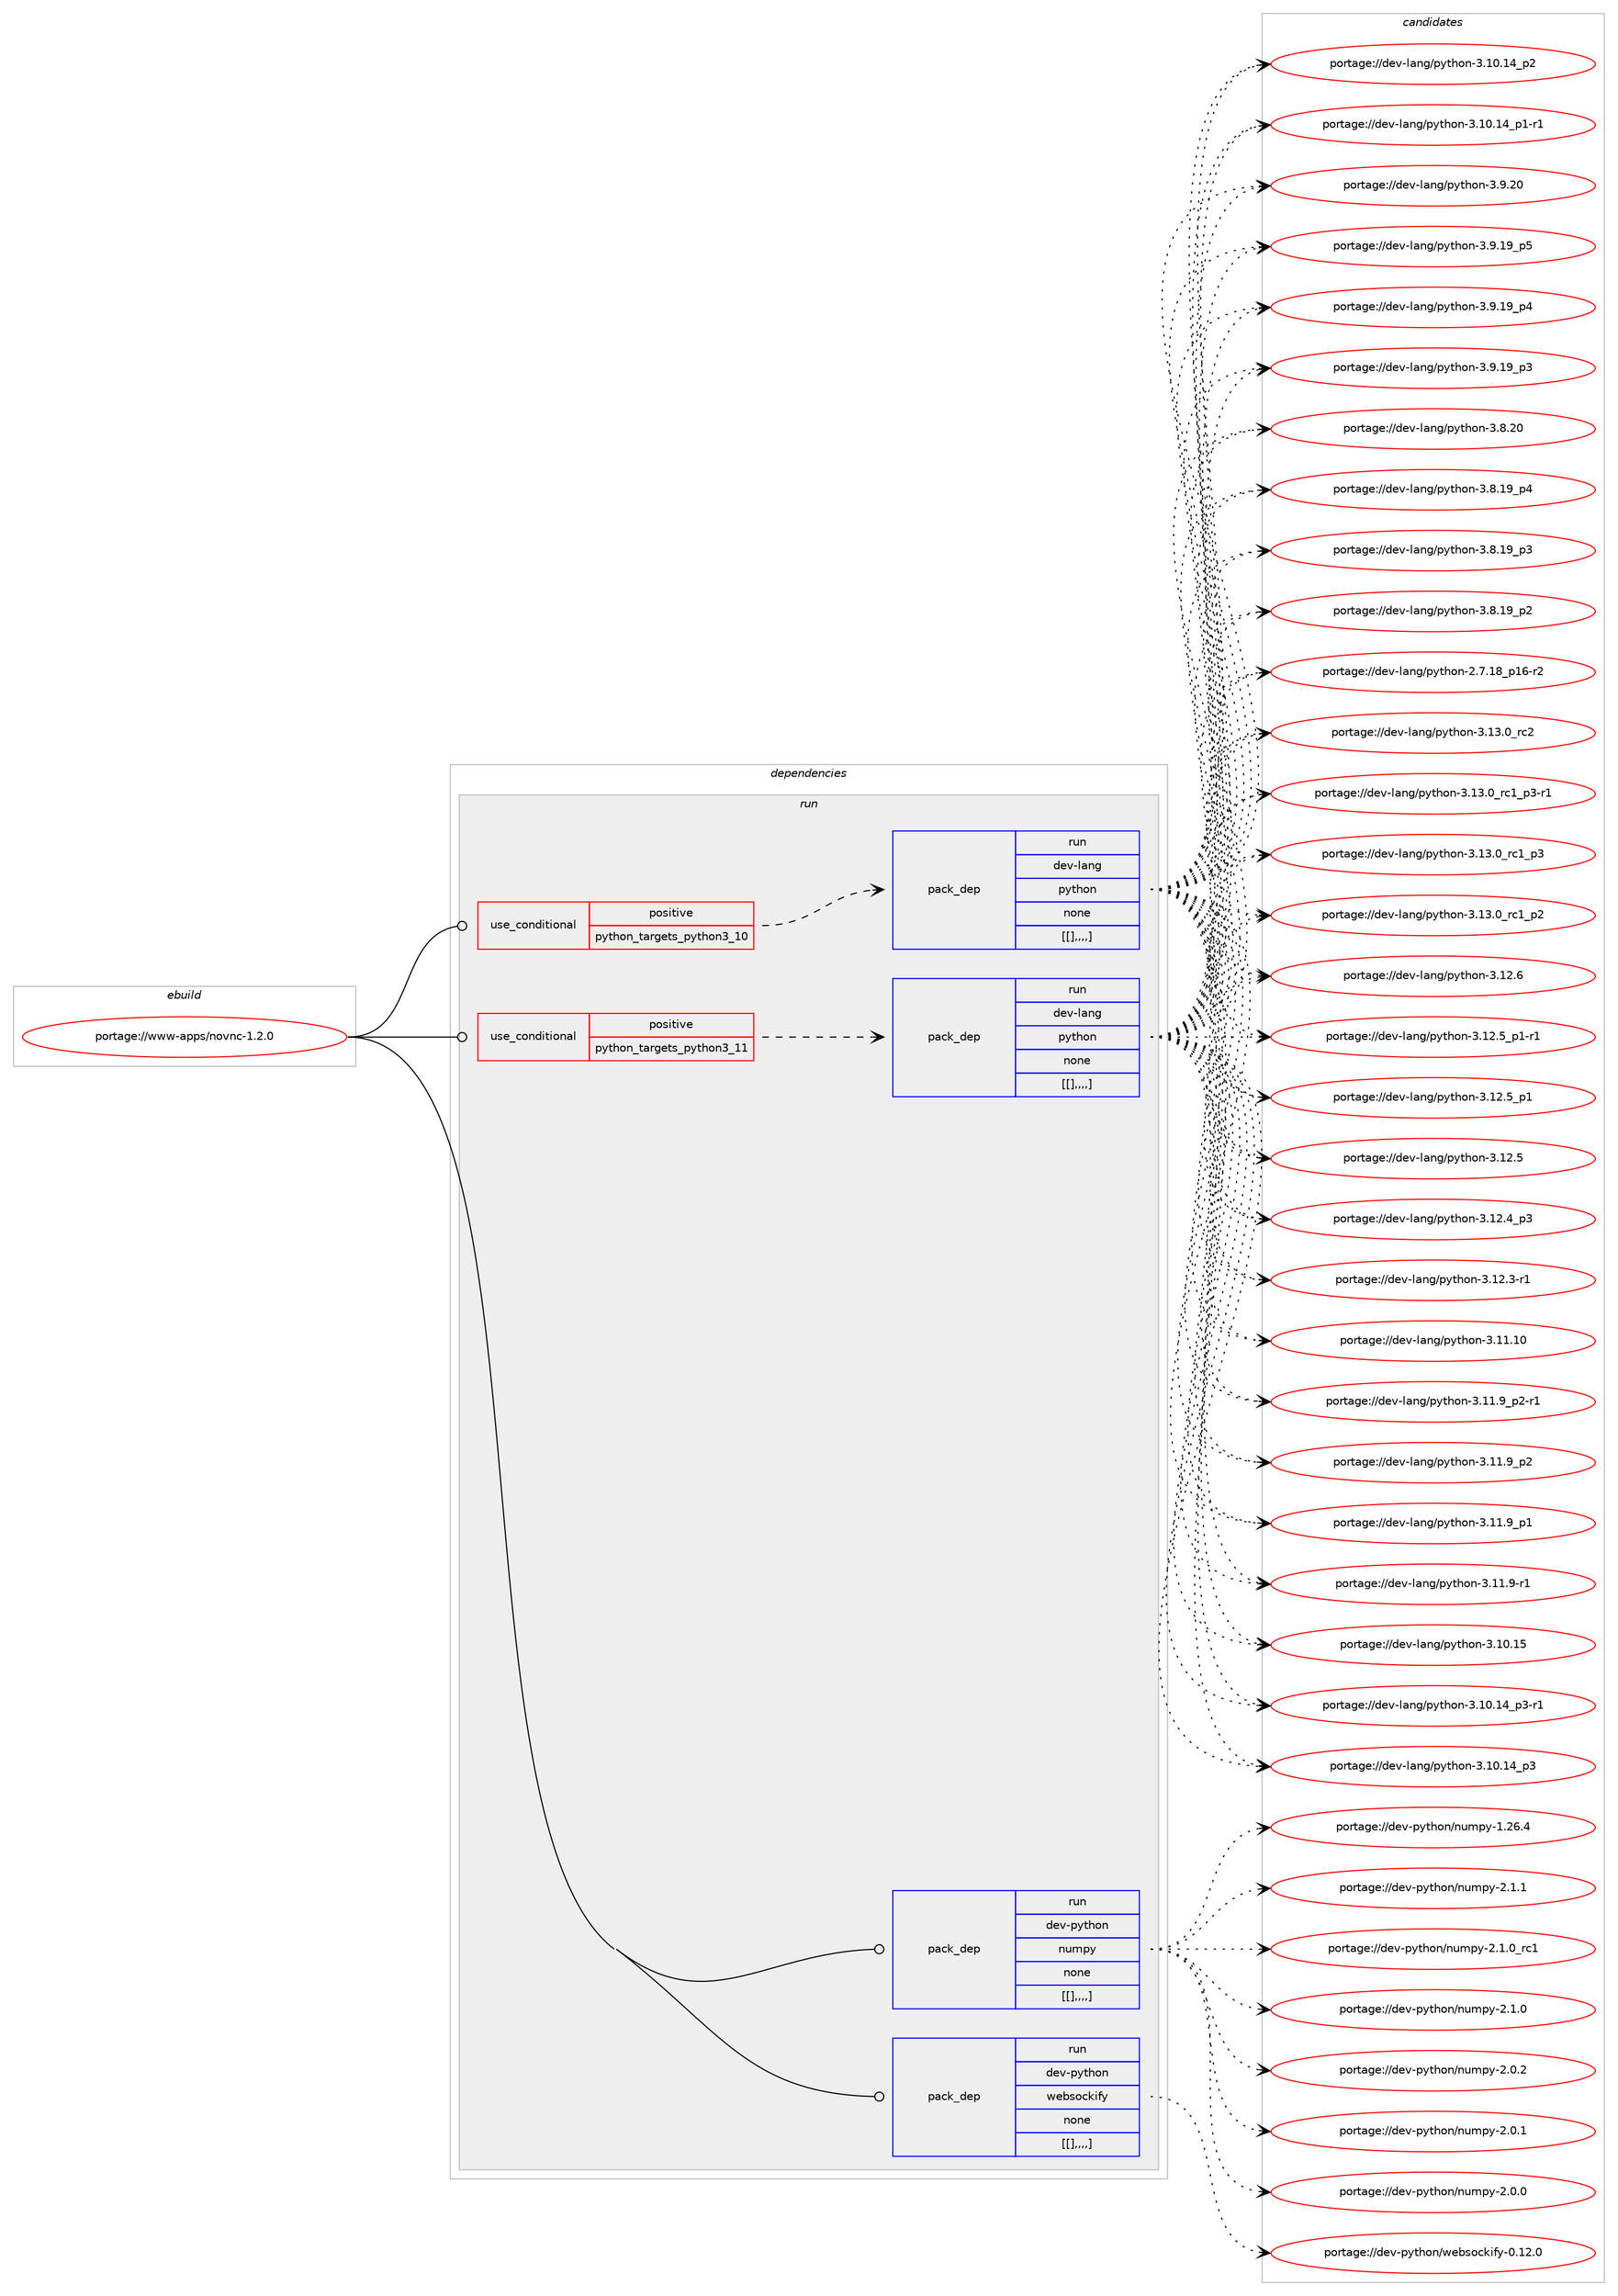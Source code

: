 digraph prolog {

# *************
# Graph options
# *************

newrank=true;
concentrate=true;
compound=true;
graph [rankdir=LR,fontname=Helvetica,fontsize=10,ranksep=1.5];#, ranksep=2.5, nodesep=0.2];
edge  [arrowhead=vee];
node  [fontname=Helvetica,fontsize=10];

# **********
# The ebuild
# **********

subgraph cluster_leftcol {
color=gray;
label=<<i>ebuild</i>>;
id [label="portage://www-apps/novnc-1.2.0", color=red, width=4, href="../www-apps/novnc-1.2.0.svg"];
}

# ****************
# The dependencies
# ****************

subgraph cluster_midcol {
color=gray;
label=<<i>dependencies</i>>;
subgraph cluster_compile {
fillcolor="#eeeeee";
style=filled;
label=<<i>compile</i>>;
}
subgraph cluster_compileandrun {
fillcolor="#eeeeee";
style=filled;
label=<<i>compile and run</i>>;
}
subgraph cluster_run {
fillcolor="#eeeeee";
style=filled;
label=<<i>run</i>>;
subgraph cond124025 {
dependency466199 [label=<<TABLE BORDER="0" CELLBORDER="1" CELLSPACING="0" CELLPADDING="4"><TR><TD ROWSPAN="3" CELLPADDING="10">use_conditional</TD></TR><TR><TD>positive</TD></TR><TR><TD>python_targets_python3_10</TD></TR></TABLE>>, shape=none, color=red];
subgraph pack338756 {
dependency466200 [label=<<TABLE BORDER="0" CELLBORDER="1" CELLSPACING="0" CELLPADDING="4" WIDTH="220"><TR><TD ROWSPAN="6" CELLPADDING="30">pack_dep</TD></TR><TR><TD WIDTH="110">run</TD></TR><TR><TD>dev-lang</TD></TR><TR><TD>python</TD></TR><TR><TD>none</TD></TR><TR><TD>[[],,,,]</TD></TR></TABLE>>, shape=none, color=blue];
}
dependency466199:e -> dependency466200:w [weight=20,style="dashed",arrowhead="vee"];
}
id:e -> dependency466199:w [weight=20,style="solid",arrowhead="odot"];
subgraph cond124026 {
dependency466201 [label=<<TABLE BORDER="0" CELLBORDER="1" CELLSPACING="0" CELLPADDING="4"><TR><TD ROWSPAN="3" CELLPADDING="10">use_conditional</TD></TR><TR><TD>positive</TD></TR><TR><TD>python_targets_python3_11</TD></TR></TABLE>>, shape=none, color=red];
subgraph pack338757 {
dependency466202 [label=<<TABLE BORDER="0" CELLBORDER="1" CELLSPACING="0" CELLPADDING="4" WIDTH="220"><TR><TD ROWSPAN="6" CELLPADDING="30">pack_dep</TD></TR><TR><TD WIDTH="110">run</TD></TR><TR><TD>dev-lang</TD></TR><TR><TD>python</TD></TR><TR><TD>none</TD></TR><TR><TD>[[],,,,]</TD></TR></TABLE>>, shape=none, color=blue];
}
dependency466201:e -> dependency466202:w [weight=20,style="dashed",arrowhead="vee"];
}
id:e -> dependency466201:w [weight=20,style="solid",arrowhead="odot"];
subgraph pack338758 {
dependency466203 [label=<<TABLE BORDER="0" CELLBORDER="1" CELLSPACING="0" CELLPADDING="4" WIDTH="220"><TR><TD ROWSPAN="6" CELLPADDING="30">pack_dep</TD></TR><TR><TD WIDTH="110">run</TD></TR><TR><TD>dev-python</TD></TR><TR><TD>numpy</TD></TR><TR><TD>none</TD></TR><TR><TD>[[],,,,]</TD></TR></TABLE>>, shape=none, color=blue];
}
id:e -> dependency466203:w [weight=20,style="solid",arrowhead="odot"];
subgraph pack338759 {
dependency466204 [label=<<TABLE BORDER="0" CELLBORDER="1" CELLSPACING="0" CELLPADDING="4" WIDTH="220"><TR><TD ROWSPAN="6" CELLPADDING="30">pack_dep</TD></TR><TR><TD WIDTH="110">run</TD></TR><TR><TD>dev-python</TD></TR><TR><TD>websockify</TD></TR><TR><TD>none</TD></TR><TR><TD>[[],,,,]</TD></TR></TABLE>>, shape=none, color=blue];
}
id:e -> dependency466204:w [weight=20,style="solid",arrowhead="odot"];
}
}

# **************
# The candidates
# **************

subgraph cluster_choices {
rank=same;
color=gray;
label=<<i>candidates</i>>;

subgraph choice338756 {
color=black;
nodesep=1;
choice10010111845108971101034711212111610411111045514649514648951149950 [label="portage://dev-lang/python-3.13.0_rc2", color=red, width=4,href="../dev-lang/python-3.13.0_rc2.svg"];
choice1001011184510897110103471121211161041111104551464951464895114994995112514511449 [label="portage://dev-lang/python-3.13.0_rc1_p3-r1", color=red, width=4,href="../dev-lang/python-3.13.0_rc1_p3-r1.svg"];
choice100101118451089711010347112121116104111110455146495146489511499499511251 [label="portage://dev-lang/python-3.13.0_rc1_p3", color=red, width=4,href="../dev-lang/python-3.13.0_rc1_p3.svg"];
choice100101118451089711010347112121116104111110455146495146489511499499511250 [label="portage://dev-lang/python-3.13.0_rc1_p2", color=red, width=4,href="../dev-lang/python-3.13.0_rc1_p2.svg"];
choice10010111845108971101034711212111610411111045514649504654 [label="portage://dev-lang/python-3.12.6", color=red, width=4,href="../dev-lang/python-3.12.6.svg"];
choice1001011184510897110103471121211161041111104551464950465395112494511449 [label="portage://dev-lang/python-3.12.5_p1-r1", color=red, width=4,href="../dev-lang/python-3.12.5_p1-r1.svg"];
choice100101118451089711010347112121116104111110455146495046539511249 [label="portage://dev-lang/python-3.12.5_p1", color=red, width=4,href="../dev-lang/python-3.12.5_p1.svg"];
choice10010111845108971101034711212111610411111045514649504653 [label="portage://dev-lang/python-3.12.5", color=red, width=4,href="../dev-lang/python-3.12.5.svg"];
choice100101118451089711010347112121116104111110455146495046529511251 [label="portage://dev-lang/python-3.12.4_p3", color=red, width=4,href="../dev-lang/python-3.12.4_p3.svg"];
choice100101118451089711010347112121116104111110455146495046514511449 [label="portage://dev-lang/python-3.12.3-r1", color=red, width=4,href="../dev-lang/python-3.12.3-r1.svg"];
choice1001011184510897110103471121211161041111104551464949464948 [label="portage://dev-lang/python-3.11.10", color=red, width=4,href="../dev-lang/python-3.11.10.svg"];
choice1001011184510897110103471121211161041111104551464949465795112504511449 [label="portage://dev-lang/python-3.11.9_p2-r1", color=red, width=4,href="../dev-lang/python-3.11.9_p2-r1.svg"];
choice100101118451089711010347112121116104111110455146494946579511250 [label="portage://dev-lang/python-3.11.9_p2", color=red, width=4,href="../dev-lang/python-3.11.9_p2.svg"];
choice100101118451089711010347112121116104111110455146494946579511249 [label="portage://dev-lang/python-3.11.9_p1", color=red, width=4,href="../dev-lang/python-3.11.9_p1.svg"];
choice100101118451089711010347112121116104111110455146494946574511449 [label="portage://dev-lang/python-3.11.9-r1", color=red, width=4,href="../dev-lang/python-3.11.9-r1.svg"];
choice1001011184510897110103471121211161041111104551464948464953 [label="portage://dev-lang/python-3.10.15", color=red, width=4,href="../dev-lang/python-3.10.15.svg"];
choice100101118451089711010347112121116104111110455146494846495295112514511449 [label="portage://dev-lang/python-3.10.14_p3-r1", color=red, width=4,href="../dev-lang/python-3.10.14_p3-r1.svg"];
choice10010111845108971101034711212111610411111045514649484649529511251 [label="portage://dev-lang/python-3.10.14_p3", color=red, width=4,href="../dev-lang/python-3.10.14_p3.svg"];
choice10010111845108971101034711212111610411111045514649484649529511250 [label="portage://dev-lang/python-3.10.14_p2", color=red, width=4,href="../dev-lang/python-3.10.14_p2.svg"];
choice100101118451089711010347112121116104111110455146494846495295112494511449 [label="portage://dev-lang/python-3.10.14_p1-r1", color=red, width=4,href="../dev-lang/python-3.10.14_p1-r1.svg"];
choice10010111845108971101034711212111610411111045514657465048 [label="portage://dev-lang/python-3.9.20", color=red, width=4,href="../dev-lang/python-3.9.20.svg"];
choice100101118451089711010347112121116104111110455146574649579511253 [label="portage://dev-lang/python-3.9.19_p5", color=red, width=4,href="../dev-lang/python-3.9.19_p5.svg"];
choice100101118451089711010347112121116104111110455146574649579511252 [label="portage://dev-lang/python-3.9.19_p4", color=red, width=4,href="../dev-lang/python-3.9.19_p4.svg"];
choice100101118451089711010347112121116104111110455146574649579511251 [label="portage://dev-lang/python-3.9.19_p3", color=red, width=4,href="../dev-lang/python-3.9.19_p3.svg"];
choice10010111845108971101034711212111610411111045514656465048 [label="portage://dev-lang/python-3.8.20", color=red, width=4,href="../dev-lang/python-3.8.20.svg"];
choice100101118451089711010347112121116104111110455146564649579511252 [label="portage://dev-lang/python-3.8.19_p4", color=red, width=4,href="../dev-lang/python-3.8.19_p4.svg"];
choice100101118451089711010347112121116104111110455146564649579511251 [label="portage://dev-lang/python-3.8.19_p3", color=red, width=4,href="../dev-lang/python-3.8.19_p3.svg"];
choice100101118451089711010347112121116104111110455146564649579511250 [label="portage://dev-lang/python-3.8.19_p2", color=red, width=4,href="../dev-lang/python-3.8.19_p2.svg"];
choice100101118451089711010347112121116104111110455046554649569511249544511450 [label="portage://dev-lang/python-2.7.18_p16-r2", color=red, width=4,href="../dev-lang/python-2.7.18_p16-r2.svg"];
dependency466200:e -> choice10010111845108971101034711212111610411111045514649514648951149950:w [style=dotted,weight="100"];
dependency466200:e -> choice1001011184510897110103471121211161041111104551464951464895114994995112514511449:w [style=dotted,weight="100"];
dependency466200:e -> choice100101118451089711010347112121116104111110455146495146489511499499511251:w [style=dotted,weight="100"];
dependency466200:e -> choice100101118451089711010347112121116104111110455146495146489511499499511250:w [style=dotted,weight="100"];
dependency466200:e -> choice10010111845108971101034711212111610411111045514649504654:w [style=dotted,weight="100"];
dependency466200:e -> choice1001011184510897110103471121211161041111104551464950465395112494511449:w [style=dotted,weight="100"];
dependency466200:e -> choice100101118451089711010347112121116104111110455146495046539511249:w [style=dotted,weight="100"];
dependency466200:e -> choice10010111845108971101034711212111610411111045514649504653:w [style=dotted,weight="100"];
dependency466200:e -> choice100101118451089711010347112121116104111110455146495046529511251:w [style=dotted,weight="100"];
dependency466200:e -> choice100101118451089711010347112121116104111110455146495046514511449:w [style=dotted,weight="100"];
dependency466200:e -> choice1001011184510897110103471121211161041111104551464949464948:w [style=dotted,weight="100"];
dependency466200:e -> choice1001011184510897110103471121211161041111104551464949465795112504511449:w [style=dotted,weight="100"];
dependency466200:e -> choice100101118451089711010347112121116104111110455146494946579511250:w [style=dotted,weight="100"];
dependency466200:e -> choice100101118451089711010347112121116104111110455146494946579511249:w [style=dotted,weight="100"];
dependency466200:e -> choice100101118451089711010347112121116104111110455146494946574511449:w [style=dotted,weight="100"];
dependency466200:e -> choice1001011184510897110103471121211161041111104551464948464953:w [style=dotted,weight="100"];
dependency466200:e -> choice100101118451089711010347112121116104111110455146494846495295112514511449:w [style=dotted,weight="100"];
dependency466200:e -> choice10010111845108971101034711212111610411111045514649484649529511251:w [style=dotted,weight="100"];
dependency466200:e -> choice10010111845108971101034711212111610411111045514649484649529511250:w [style=dotted,weight="100"];
dependency466200:e -> choice100101118451089711010347112121116104111110455146494846495295112494511449:w [style=dotted,weight="100"];
dependency466200:e -> choice10010111845108971101034711212111610411111045514657465048:w [style=dotted,weight="100"];
dependency466200:e -> choice100101118451089711010347112121116104111110455146574649579511253:w [style=dotted,weight="100"];
dependency466200:e -> choice100101118451089711010347112121116104111110455146574649579511252:w [style=dotted,weight="100"];
dependency466200:e -> choice100101118451089711010347112121116104111110455146574649579511251:w [style=dotted,weight="100"];
dependency466200:e -> choice10010111845108971101034711212111610411111045514656465048:w [style=dotted,weight="100"];
dependency466200:e -> choice100101118451089711010347112121116104111110455146564649579511252:w [style=dotted,weight="100"];
dependency466200:e -> choice100101118451089711010347112121116104111110455146564649579511251:w [style=dotted,weight="100"];
dependency466200:e -> choice100101118451089711010347112121116104111110455146564649579511250:w [style=dotted,weight="100"];
dependency466200:e -> choice100101118451089711010347112121116104111110455046554649569511249544511450:w [style=dotted,weight="100"];
}
subgraph choice338757 {
color=black;
nodesep=1;
choice10010111845108971101034711212111610411111045514649514648951149950 [label="portage://dev-lang/python-3.13.0_rc2", color=red, width=4,href="../dev-lang/python-3.13.0_rc2.svg"];
choice1001011184510897110103471121211161041111104551464951464895114994995112514511449 [label="portage://dev-lang/python-3.13.0_rc1_p3-r1", color=red, width=4,href="../dev-lang/python-3.13.0_rc1_p3-r1.svg"];
choice100101118451089711010347112121116104111110455146495146489511499499511251 [label="portage://dev-lang/python-3.13.0_rc1_p3", color=red, width=4,href="../dev-lang/python-3.13.0_rc1_p3.svg"];
choice100101118451089711010347112121116104111110455146495146489511499499511250 [label="portage://dev-lang/python-3.13.0_rc1_p2", color=red, width=4,href="../dev-lang/python-3.13.0_rc1_p2.svg"];
choice10010111845108971101034711212111610411111045514649504654 [label="portage://dev-lang/python-3.12.6", color=red, width=4,href="../dev-lang/python-3.12.6.svg"];
choice1001011184510897110103471121211161041111104551464950465395112494511449 [label="portage://dev-lang/python-3.12.5_p1-r1", color=red, width=4,href="../dev-lang/python-3.12.5_p1-r1.svg"];
choice100101118451089711010347112121116104111110455146495046539511249 [label="portage://dev-lang/python-3.12.5_p1", color=red, width=4,href="../dev-lang/python-3.12.5_p1.svg"];
choice10010111845108971101034711212111610411111045514649504653 [label="portage://dev-lang/python-3.12.5", color=red, width=4,href="../dev-lang/python-3.12.5.svg"];
choice100101118451089711010347112121116104111110455146495046529511251 [label="portage://dev-lang/python-3.12.4_p3", color=red, width=4,href="../dev-lang/python-3.12.4_p3.svg"];
choice100101118451089711010347112121116104111110455146495046514511449 [label="portage://dev-lang/python-3.12.3-r1", color=red, width=4,href="../dev-lang/python-3.12.3-r1.svg"];
choice1001011184510897110103471121211161041111104551464949464948 [label="portage://dev-lang/python-3.11.10", color=red, width=4,href="../dev-lang/python-3.11.10.svg"];
choice1001011184510897110103471121211161041111104551464949465795112504511449 [label="portage://dev-lang/python-3.11.9_p2-r1", color=red, width=4,href="../dev-lang/python-3.11.9_p2-r1.svg"];
choice100101118451089711010347112121116104111110455146494946579511250 [label="portage://dev-lang/python-3.11.9_p2", color=red, width=4,href="../dev-lang/python-3.11.9_p2.svg"];
choice100101118451089711010347112121116104111110455146494946579511249 [label="portage://dev-lang/python-3.11.9_p1", color=red, width=4,href="../dev-lang/python-3.11.9_p1.svg"];
choice100101118451089711010347112121116104111110455146494946574511449 [label="portage://dev-lang/python-3.11.9-r1", color=red, width=4,href="../dev-lang/python-3.11.9-r1.svg"];
choice1001011184510897110103471121211161041111104551464948464953 [label="portage://dev-lang/python-3.10.15", color=red, width=4,href="../dev-lang/python-3.10.15.svg"];
choice100101118451089711010347112121116104111110455146494846495295112514511449 [label="portage://dev-lang/python-3.10.14_p3-r1", color=red, width=4,href="../dev-lang/python-3.10.14_p3-r1.svg"];
choice10010111845108971101034711212111610411111045514649484649529511251 [label="portage://dev-lang/python-3.10.14_p3", color=red, width=4,href="../dev-lang/python-3.10.14_p3.svg"];
choice10010111845108971101034711212111610411111045514649484649529511250 [label="portage://dev-lang/python-3.10.14_p2", color=red, width=4,href="../dev-lang/python-3.10.14_p2.svg"];
choice100101118451089711010347112121116104111110455146494846495295112494511449 [label="portage://dev-lang/python-3.10.14_p1-r1", color=red, width=4,href="../dev-lang/python-3.10.14_p1-r1.svg"];
choice10010111845108971101034711212111610411111045514657465048 [label="portage://dev-lang/python-3.9.20", color=red, width=4,href="../dev-lang/python-3.9.20.svg"];
choice100101118451089711010347112121116104111110455146574649579511253 [label="portage://dev-lang/python-3.9.19_p5", color=red, width=4,href="../dev-lang/python-3.9.19_p5.svg"];
choice100101118451089711010347112121116104111110455146574649579511252 [label="portage://dev-lang/python-3.9.19_p4", color=red, width=4,href="../dev-lang/python-3.9.19_p4.svg"];
choice100101118451089711010347112121116104111110455146574649579511251 [label="portage://dev-lang/python-3.9.19_p3", color=red, width=4,href="../dev-lang/python-3.9.19_p3.svg"];
choice10010111845108971101034711212111610411111045514656465048 [label="portage://dev-lang/python-3.8.20", color=red, width=4,href="../dev-lang/python-3.8.20.svg"];
choice100101118451089711010347112121116104111110455146564649579511252 [label="portage://dev-lang/python-3.8.19_p4", color=red, width=4,href="../dev-lang/python-3.8.19_p4.svg"];
choice100101118451089711010347112121116104111110455146564649579511251 [label="portage://dev-lang/python-3.8.19_p3", color=red, width=4,href="../dev-lang/python-3.8.19_p3.svg"];
choice100101118451089711010347112121116104111110455146564649579511250 [label="portage://dev-lang/python-3.8.19_p2", color=red, width=4,href="../dev-lang/python-3.8.19_p2.svg"];
choice100101118451089711010347112121116104111110455046554649569511249544511450 [label="portage://dev-lang/python-2.7.18_p16-r2", color=red, width=4,href="../dev-lang/python-2.7.18_p16-r2.svg"];
dependency466202:e -> choice10010111845108971101034711212111610411111045514649514648951149950:w [style=dotted,weight="100"];
dependency466202:e -> choice1001011184510897110103471121211161041111104551464951464895114994995112514511449:w [style=dotted,weight="100"];
dependency466202:e -> choice100101118451089711010347112121116104111110455146495146489511499499511251:w [style=dotted,weight="100"];
dependency466202:e -> choice100101118451089711010347112121116104111110455146495146489511499499511250:w [style=dotted,weight="100"];
dependency466202:e -> choice10010111845108971101034711212111610411111045514649504654:w [style=dotted,weight="100"];
dependency466202:e -> choice1001011184510897110103471121211161041111104551464950465395112494511449:w [style=dotted,weight="100"];
dependency466202:e -> choice100101118451089711010347112121116104111110455146495046539511249:w [style=dotted,weight="100"];
dependency466202:e -> choice10010111845108971101034711212111610411111045514649504653:w [style=dotted,weight="100"];
dependency466202:e -> choice100101118451089711010347112121116104111110455146495046529511251:w [style=dotted,weight="100"];
dependency466202:e -> choice100101118451089711010347112121116104111110455146495046514511449:w [style=dotted,weight="100"];
dependency466202:e -> choice1001011184510897110103471121211161041111104551464949464948:w [style=dotted,weight="100"];
dependency466202:e -> choice1001011184510897110103471121211161041111104551464949465795112504511449:w [style=dotted,weight="100"];
dependency466202:e -> choice100101118451089711010347112121116104111110455146494946579511250:w [style=dotted,weight="100"];
dependency466202:e -> choice100101118451089711010347112121116104111110455146494946579511249:w [style=dotted,weight="100"];
dependency466202:e -> choice100101118451089711010347112121116104111110455146494946574511449:w [style=dotted,weight="100"];
dependency466202:e -> choice1001011184510897110103471121211161041111104551464948464953:w [style=dotted,weight="100"];
dependency466202:e -> choice100101118451089711010347112121116104111110455146494846495295112514511449:w [style=dotted,weight="100"];
dependency466202:e -> choice10010111845108971101034711212111610411111045514649484649529511251:w [style=dotted,weight="100"];
dependency466202:e -> choice10010111845108971101034711212111610411111045514649484649529511250:w [style=dotted,weight="100"];
dependency466202:e -> choice100101118451089711010347112121116104111110455146494846495295112494511449:w [style=dotted,weight="100"];
dependency466202:e -> choice10010111845108971101034711212111610411111045514657465048:w [style=dotted,weight="100"];
dependency466202:e -> choice100101118451089711010347112121116104111110455146574649579511253:w [style=dotted,weight="100"];
dependency466202:e -> choice100101118451089711010347112121116104111110455146574649579511252:w [style=dotted,weight="100"];
dependency466202:e -> choice100101118451089711010347112121116104111110455146574649579511251:w [style=dotted,weight="100"];
dependency466202:e -> choice10010111845108971101034711212111610411111045514656465048:w [style=dotted,weight="100"];
dependency466202:e -> choice100101118451089711010347112121116104111110455146564649579511252:w [style=dotted,weight="100"];
dependency466202:e -> choice100101118451089711010347112121116104111110455146564649579511251:w [style=dotted,weight="100"];
dependency466202:e -> choice100101118451089711010347112121116104111110455146564649579511250:w [style=dotted,weight="100"];
dependency466202:e -> choice100101118451089711010347112121116104111110455046554649569511249544511450:w [style=dotted,weight="100"];
}
subgraph choice338758 {
color=black;
nodesep=1;
choice1001011184511212111610411111047110117109112121455046494649 [label="portage://dev-python/numpy-2.1.1", color=red, width=4,href="../dev-python/numpy-2.1.1.svg"];
choice1001011184511212111610411111047110117109112121455046494648951149949 [label="portage://dev-python/numpy-2.1.0_rc1", color=red, width=4,href="../dev-python/numpy-2.1.0_rc1.svg"];
choice1001011184511212111610411111047110117109112121455046494648 [label="portage://dev-python/numpy-2.1.0", color=red, width=4,href="../dev-python/numpy-2.1.0.svg"];
choice1001011184511212111610411111047110117109112121455046484650 [label="portage://dev-python/numpy-2.0.2", color=red, width=4,href="../dev-python/numpy-2.0.2.svg"];
choice1001011184511212111610411111047110117109112121455046484649 [label="portage://dev-python/numpy-2.0.1", color=red, width=4,href="../dev-python/numpy-2.0.1.svg"];
choice1001011184511212111610411111047110117109112121455046484648 [label="portage://dev-python/numpy-2.0.0", color=red, width=4,href="../dev-python/numpy-2.0.0.svg"];
choice100101118451121211161041111104711011710911212145494650544652 [label="portage://dev-python/numpy-1.26.4", color=red, width=4,href="../dev-python/numpy-1.26.4.svg"];
dependency466203:e -> choice1001011184511212111610411111047110117109112121455046494649:w [style=dotted,weight="100"];
dependency466203:e -> choice1001011184511212111610411111047110117109112121455046494648951149949:w [style=dotted,weight="100"];
dependency466203:e -> choice1001011184511212111610411111047110117109112121455046494648:w [style=dotted,weight="100"];
dependency466203:e -> choice1001011184511212111610411111047110117109112121455046484650:w [style=dotted,weight="100"];
dependency466203:e -> choice1001011184511212111610411111047110117109112121455046484649:w [style=dotted,weight="100"];
dependency466203:e -> choice1001011184511212111610411111047110117109112121455046484648:w [style=dotted,weight="100"];
dependency466203:e -> choice100101118451121211161041111104711011710911212145494650544652:w [style=dotted,weight="100"];
}
subgraph choice338759 {
color=black;
nodesep=1;
choice1001011184511212111610411111047119101981151119910710510212145484649504648 [label="portage://dev-python/websockify-0.12.0", color=red, width=4,href="../dev-python/websockify-0.12.0.svg"];
dependency466204:e -> choice1001011184511212111610411111047119101981151119910710510212145484649504648:w [style=dotted,weight="100"];
}
}

}
